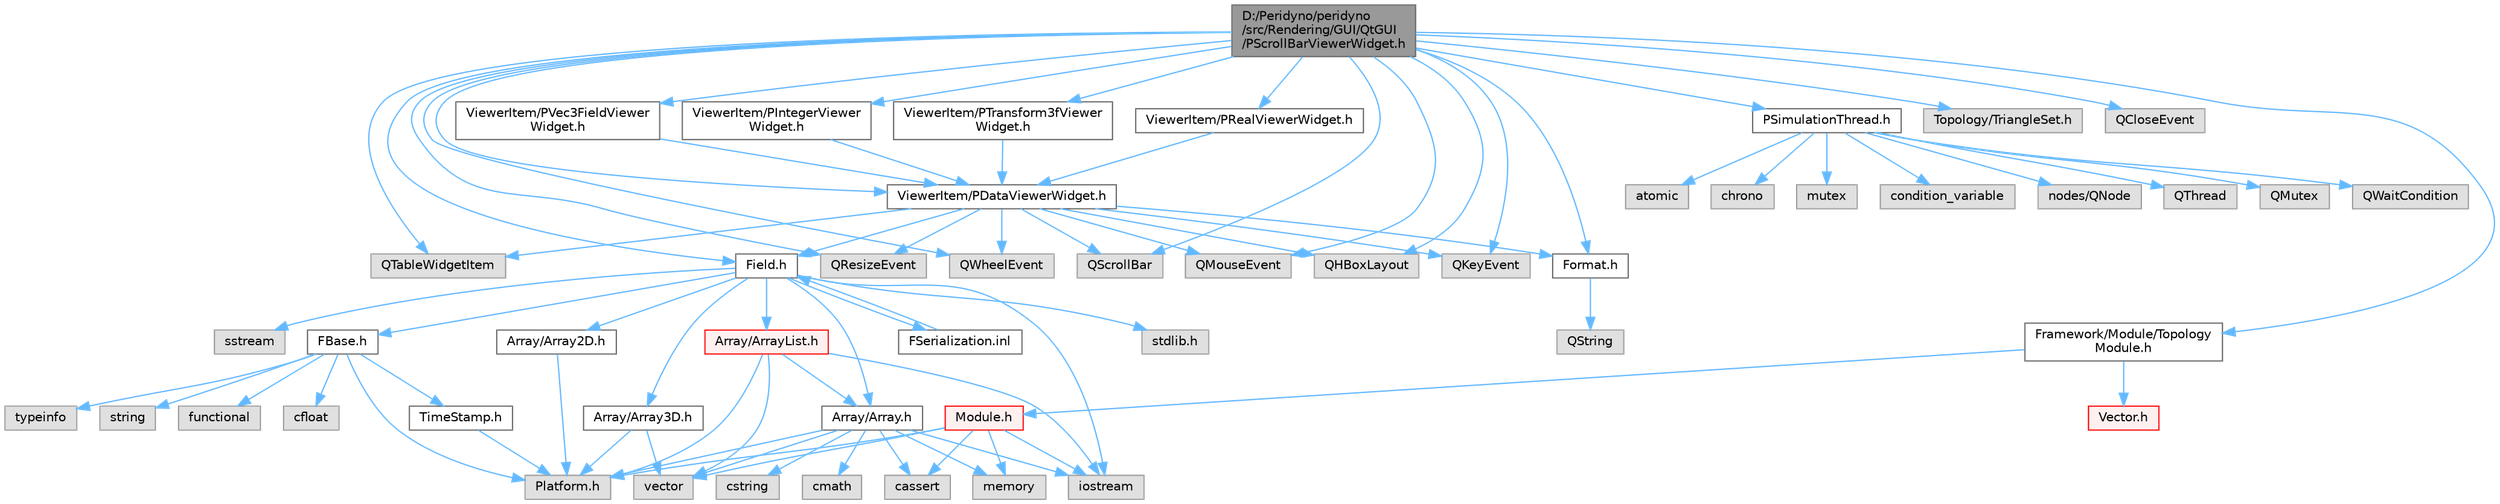 digraph "D:/Peridyno/peridyno/src/Rendering/GUI/QtGUI/PScrollBarViewerWidget.h"
{
 // LATEX_PDF_SIZE
  bgcolor="transparent";
  edge [fontname=Helvetica,fontsize=10,labelfontname=Helvetica,labelfontsize=10];
  node [fontname=Helvetica,fontsize=10,shape=box,height=0.2,width=0.4];
  Node1 [id="Node000001",label="D:/Peridyno/peridyno\l/src/Rendering/GUI/QtGUI\l/PScrollBarViewerWidget.h",height=0.2,width=0.4,color="gray40", fillcolor="grey60", style="filled", fontcolor="black",tooltip=" "];
  Node1 -> Node2 [id="edge1_Node000001_Node000002",color="steelblue1",style="solid",tooltip=" "];
  Node2 [id="Node000002",label="QTableWidgetItem",height=0.2,width=0.4,color="grey60", fillcolor="#E0E0E0", style="filled",tooltip=" "];
  Node1 -> Node3 [id="edge2_Node000001_Node000003",color="steelblue1",style="solid",tooltip=" "];
  Node3 [id="Node000003",label="Field.h",height=0.2,width=0.4,color="grey40", fillcolor="white", style="filled",URL="$_field_8h.html",tooltip=" "];
  Node3 -> Node4 [id="edge3_Node000003_Node000004",color="steelblue1",style="solid",tooltip=" "];
  Node4 [id="Node000004",label="iostream",height=0.2,width=0.4,color="grey60", fillcolor="#E0E0E0", style="filled",tooltip=" "];
  Node3 -> Node5 [id="edge4_Node000003_Node000005",color="steelblue1",style="solid",tooltip=" "];
  Node5 [id="Node000005",label="stdlib.h",height=0.2,width=0.4,color="grey60", fillcolor="#E0E0E0", style="filled",tooltip=" "];
  Node3 -> Node6 [id="edge5_Node000003_Node000006",color="steelblue1",style="solid",tooltip=" "];
  Node6 [id="Node000006",label="sstream",height=0.2,width=0.4,color="grey60", fillcolor="#E0E0E0", style="filled",tooltip=" "];
  Node3 -> Node7 [id="edge6_Node000003_Node000007",color="steelblue1",style="solid",tooltip=" "];
  Node7 [id="Node000007",label="FBase.h",height=0.2,width=0.4,color="grey40", fillcolor="white", style="filled",URL="$_f_base_8h.html",tooltip=" "];
  Node7 -> Node8 [id="edge7_Node000007_Node000008",color="steelblue1",style="solid",tooltip=" "];
  Node8 [id="Node000008",label="Platform.h",height=0.2,width=0.4,color="grey60", fillcolor="#E0E0E0", style="filled",tooltip=" "];
  Node7 -> Node9 [id="edge8_Node000007_Node000009",color="steelblue1",style="solid",tooltip=" "];
  Node9 [id="Node000009",label="TimeStamp.h",height=0.2,width=0.4,color="grey40", fillcolor="white", style="filled",URL="$_time_stamp_8h.html",tooltip=" "];
  Node9 -> Node8 [id="edge9_Node000009_Node000008",color="steelblue1",style="solid",tooltip=" "];
  Node7 -> Node10 [id="edge10_Node000007_Node000010",color="steelblue1",style="solid",tooltip=" "];
  Node10 [id="Node000010",label="typeinfo",height=0.2,width=0.4,color="grey60", fillcolor="#E0E0E0", style="filled",tooltip=" "];
  Node7 -> Node11 [id="edge11_Node000007_Node000011",color="steelblue1",style="solid",tooltip=" "];
  Node11 [id="Node000011",label="string",height=0.2,width=0.4,color="grey60", fillcolor="#E0E0E0", style="filled",tooltip=" "];
  Node7 -> Node12 [id="edge12_Node000007_Node000012",color="steelblue1",style="solid",tooltip=" "];
  Node12 [id="Node000012",label="functional",height=0.2,width=0.4,color="grey60", fillcolor="#E0E0E0", style="filled",tooltip=" "];
  Node7 -> Node13 [id="edge13_Node000007_Node000013",color="steelblue1",style="solid",tooltip=" "];
  Node13 [id="Node000013",label="cfloat",height=0.2,width=0.4,color="grey60", fillcolor="#E0E0E0", style="filled",tooltip=" "];
  Node3 -> Node14 [id="edge14_Node000003_Node000014",color="steelblue1",style="solid",tooltip=" "];
  Node14 [id="Node000014",label="Array/Array.h",height=0.2,width=0.4,color="grey40", fillcolor="white", style="filled",URL="$_array_8h.html",tooltip=" "];
  Node14 -> Node8 [id="edge15_Node000014_Node000008",color="steelblue1",style="solid",tooltip=" "];
  Node14 -> Node15 [id="edge16_Node000014_Node000015",color="steelblue1",style="solid",tooltip=" "];
  Node15 [id="Node000015",label="cassert",height=0.2,width=0.4,color="grey60", fillcolor="#E0E0E0", style="filled",tooltip=" "];
  Node14 -> Node16 [id="edge17_Node000014_Node000016",color="steelblue1",style="solid",tooltip=" "];
  Node16 [id="Node000016",label="vector",height=0.2,width=0.4,color="grey60", fillcolor="#E0E0E0", style="filled",tooltip=" "];
  Node14 -> Node4 [id="edge18_Node000014_Node000004",color="steelblue1",style="solid",tooltip=" "];
  Node14 -> Node17 [id="edge19_Node000014_Node000017",color="steelblue1",style="solid",tooltip=" "];
  Node17 [id="Node000017",label="cstring",height=0.2,width=0.4,color="grey60", fillcolor="#E0E0E0", style="filled",tooltip=" "];
  Node14 -> Node18 [id="edge20_Node000014_Node000018",color="steelblue1",style="solid",tooltip=" "];
  Node18 [id="Node000018",label="memory",height=0.2,width=0.4,color="grey60", fillcolor="#E0E0E0", style="filled",tooltip=" "];
  Node14 -> Node19 [id="edge21_Node000014_Node000019",color="steelblue1",style="solid",tooltip=" "];
  Node19 [id="Node000019",label="cmath",height=0.2,width=0.4,color="grey60", fillcolor="#E0E0E0", style="filled",tooltip=" "];
  Node3 -> Node20 [id="edge22_Node000003_Node000020",color="steelblue1",style="solid",tooltip=" "];
  Node20 [id="Node000020",label="Array/Array2D.h",height=0.2,width=0.4,color="grey40", fillcolor="white", style="filled",URL="$_array2_d_8h.html",tooltip=" "];
  Node20 -> Node8 [id="edge23_Node000020_Node000008",color="steelblue1",style="solid",tooltip=" "];
  Node3 -> Node21 [id="edge24_Node000003_Node000021",color="steelblue1",style="solid",tooltip=" "];
  Node21 [id="Node000021",label="Array/Array3D.h",height=0.2,width=0.4,color="grey40", fillcolor="white", style="filled",URL="$_array3_d_8h.html",tooltip=" "];
  Node21 -> Node8 [id="edge25_Node000021_Node000008",color="steelblue1",style="solid",tooltip=" "];
  Node21 -> Node16 [id="edge26_Node000021_Node000016",color="steelblue1",style="solid",tooltip=" "];
  Node3 -> Node22 [id="edge27_Node000003_Node000022",color="steelblue1",style="solid",tooltip=" "];
  Node22 [id="Node000022",label="Array/ArrayList.h",height=0.2,width=0.4,color="red", fillcolor="#FFF0F0", style="filled",URL="$_array_list_8h.html",tooltip=" "];
  Node22 -> Node16 [id="edge28_Node000022_Node000016",color="steelblue1",style="solid",tooltip=" "];
  Node22 -> Node4 [id="edge29_Node000022_Node000004",color="steelblue1",style="solid",tooltip=" "];
  Node22 -> Node8 [id="edge30_Node000022_Node000008",color="steelblue1",style="solid",tooltip=" "];
  Node22 -> Node14 [id="edge31_Node000022_Node000014",color="steelblue1",style="solid",tooltip=" "];
  Node3 -> Node63 [id="edge32_Node000003_Node000063",color="steelblue1",style="solid",tooltip=" "];
  Node63 [id="Node000063",label="FSerialization.inl",height=0.2,width=0.4,color="grey40", fillcolor="white", style="filled",URL="$_f_serialization_8inl.html",tooltip=" "];
  Node63 -> Node3 [id="edge33_Node000063_Node000003",color="steelblue1",style="solid",tooltip=" "];
  Node1 -> Node64 [id="edge34_Node000001_Node000064",color="steelblue1",style="solid",tooltip=" "];
  Node64 [id="Node000064",label="QResizeEvent",height=0.2,width=0.4,color="grey60", fillcolor="#E0E0E0", style="filled",tooltip=" "];
  Node1 -> Node65 [id="edge35_Node000001_Node000065",color="steelblue1",style="solid",tooltip=" "];
  Node65 [id="Node000065",label="QWheelEvent",height=0.2,width=0.4,color="grey60", fillcolor="#E0E0E0", style="filled",tooltip=" "];
  Node1 -> Node66 [id="edge36_Node000001_Node000066",color="steelblue1",style="solid",tooltip=" "];
  Node66 [id="Node000066",label="QScrollBar",height=0.2,width=0.4,color="grey60", fillcolor="#E0E0E0", style="filled",tooltip=" "];
  Node1 -> Node67 [id="edge37_Node000001_Node000067",color="steelblue1",style="solid",tooltip=" "];
  Node67 [id="Node000067",label="QMouseEvent",height=0.2,width=0.4,color="grey60", fillcolor="#E0E0E0", style="filled",tooltip=" "];
  Node1 -> Node68 [id="edge38_Node000001_Node000068",color="steelblue1",style="solid",tooltip=" "];
  Node68 [id="Node000068",label="QHBoxLayout",height=0.2,width=0.4,color="grey60", fillcolor="#E0E0E0", style="filled",tooltip=" "];
  Node1 -> Node69 [id="edge39_Node000001_Node000069",color="steelblue1",style="solid",tooltip=" "];
  Node69 [id="Node000069",label="QKeyEvent",height=0.2,width=0.4,color="grey60", fillcolor="#E0E0E0", style="filled",tooltip=" "];
  Node1 -> Node70 [id="edge40_Node000001_Node000070",color="steelblue1",style="solid",tooltip=" "];
  Node70 [id="Node000070",label="Format.h",height=0.2,width=0.4,color="grey40", fillcolor="white", style="filled",URL="$_format_8h.html",tooltip=" "];
  Node70 -> Node71 [id="edge41_Node000070_Node000071",color="steelblue1",style="solid",tooltip=" "];
  Node71 [id="Node000071",label="QString",height=0.2,width=0.4,color="grey60", fillcolor="#E0E0E0", style="filled",tooltip=" "];
  Node1 -> Node72 [id="edge42_Node000001_Node000072",color="steelblue1",style="solid",tooltip=" "];
  Node72 [id="Node000072",label="ViewerItem/PDataViewerWidget.h",height=0.2,width=0.4,color="grey40", fillcolor="white", style="filled",URL="$_p_data_viewer_widget_8h.html",tooltip=" "];
  Node72 -> Node2 [id="edge43_Node000072_Node000002",color="steelblue1",style="solid",tooltip=" "];
  Node72 -> Node3 [id="edge44_Node000072_Node000003",color="steelblue1",style="solid",tooltip=" "];
  Node72 -> Node64 [id="edge45_Node000072_Node000064",color="steelblue1",style="solid",tooltip=" "];
  Node72 -> Node65 [id="edge46_Node000072_Node000065",color="steelblue1",style="solid",tooltip=" "];
  Node72 -> Node66 [id="edge47_Node000072_Node000066",color="steelblue1",style="solid",tooltip=" "];
  Node72 -> Node67 [id="edge48_Node000072_Node000067",color="steelblue1",style="solid",tooltip=" "];
  Node72 -> Node68 [id="edge49_Node000072_Node000068",color="steelblue1",style="solid",tooltip=" "];
  Node72 -> Node69 [id="edge50_Node000072_Node000069",color="steelblue1",style="solid",tooltip=" "];
  Node72 -> Node70 [id="edge51_Node000072_Node000070",color="steelblue1",style="solid",tooltip=" "];
  Node1 -> Node73 [id="edge52_Node000001_Node000073",color="steelblue1",style="solid",tooltip=" "];
  Node73 [id="Node000073",label="ViewerItem/PVec3FieldViewer\lWidget.h",height=0.2,width=0.4,color="grey40", fillcolor="white", style="filled",URL="$_p_vec3_field_viewer_widget_8h.html",tooltip=" "];
  Node73 -> Node72 [id="edge53_Node000073_Node000072",color="steelblue1",style="solid",tooltip=" "];
  Node1 -> Node74 [id="edge54_Node000001_Node000074",color="steelblue1",style="solid",tooltip=" "];
  Node74 [id="Node000074",label="ViewerItem/PIntegerViewer\lWidget.h",height=0.2,width=0.4,color="grey40", fillcolor="white", style="filled",URL="$_p_integer_viewer_widget_8h.html",tooltip=" "];
  Node74 -> Node72 [id="edge55_Node000074_Node000072",color="steelblue1",style="solid",tooltip=" "];
  Node1 -> Node75 [id="edge56_Node000001_Node000075",color="steelblue1",style="solid",tooltip=" "];
  Node75 [id="Node000075",label="ViewerItem/PTransform3fViewer\lWidget.h",height=0.2,width=0.4,color="grey40", fillcolor="white", style="filled",URL="$_p_transform3f_viewer_widget_8h.html",tooltip=" "];
  Node75 -> Node72 [id="edge57_Node000075_Node000072",color="steelblue1",style="solid",tooltip=" "];
  Node1 -> Node76 [id="edge58_Node000001_Node000076",color="steelblue1",style="solid",tooltip=" "];
  Node76 [id="Node000076",label="ViewerItem/PRealViewerWidget.h",height=0.2,width=0.4,color="grey40", fillcolor="white", style="filled",URL="$_p_real_viewer_widget_8h.html",tooltip=" "];
  Node76 -> Node72 [id="edge59_Node000076_Node000072",color="steelblue1",style="solid",tooltip=" "];
  Node1 -> Node77 [id="edge60_Node000001_Node000077",color="steelblue1",style="solid",tooltip=" "];
  Node77 [id="Node000077",label="PSimulationThread.h",height=0.2,width=0.4,color="grey40", fillcolor="white", style="filled",URL="$_p_simulation_thread_8h.html",tooltip=" "];
  Node77 -> Node78 [id="edge61_Node000077_Node000078",color="steelblue1",style="solid",tooltip=" "];
  Node78 [id="Node000078",label="QThread",height=0.2,width=0.4,color="grey60", fillcolor="#E0E0E0", style="filled",tooltip=" "];
  Node77 -> Node79 [id="edge62_Node000077_Node000079",color="steelblue1",style="solid",tooltip=" "];
  Node79 [id="Node000079",label="QMutex",height=0.2,width=0.4,color="grey60", fillcolor="#E0E0E0", style="filled",tooltip=" "];
  Node77 -> Node80 [id="edge63_Node000077_Node000080",color="steelblue1",style="solid",tooltip=" "];
  Node80 [id="Node000080",label="QWaitCondition",height=0.2,width=0.4,color="grey60", fillcolor="#E0E0E0", style="filled",tooltip=" "];
  Node77 -> Node81 [id="edge64_Node000077_Node000081",color="steelblue1",style="solid",tooltip=" "];
  Node81 [id="Node000081",label="atomic",height=0.2,width=0.4,color="grey60", fillcolor="#E0E0E0", style="filled",tooltip=" "];
  Node77 -> Node82 [id="edge65_Node000077_Node000082",color="steelblue1",style="solid",tooltip=" "];
  Node82 [id="Node000082",label="chrono",height=0.2,width=0.4,color="grey60", fillcolor="#E0E0E0", style="filled",tooltip=" "];
  Node77 -> Node83 [id="edge66_Node000077_Node000083",color="steelblue1",style="solid",tooltip=" "];
  Node83 [id="Node000083",label="mutex",height=0.2,width=0.4,color="grey60", fillcolor="#E0E0E0", style="filled",tooltip=" "];
  Node77 -> Node84 [id="edge67_Node000077_Node000084",color="steelblue1",style="solid",tooltip=" "];
  Node84 [id="Node000084",label="condition_variable",height=0.2,width=0.4,color="grey60", fillcolor="#E0E0E0", style="filled",tooltip=" "];
  Node77 -> Node85 [id="edge68_Node000077_Node000085",color="steelblue1",style="solid",tooltip=" "];
  Node85 [id="Node000085",label="nodes/QNode",height=0.2,width=0.4,color="grey60", fillcolor="#E0E0E0", style="filled",tooltip=" "];
  Node1 -> Node86 [id="edge69_Node000001_Node000086",color="steelblue1",style="solid",tooltip=" "];
  Node86 [id="Node000086",label="Topology/TriangleSet.h",height=0.2,width=0.4,color="grey60", fillcolor="#E0E0E0", style="filled",tooltip=" "];
  Node1 -> Node87 [id="edge70_Node000001_Node000087",color="steelblue1",style="solid",tooltip=" "];
  Node87 [id="Node000087",label="QCloseEvent",height=0.2,width=0.4,color="grey60", fillcolor="#E0E0E0", style="filled",tooltip=" "];
  Node1 -> Node88 [id="edge71_Node000001_Node000088",color="steelblue1",style="solid",tooltip=" "];
  Node88 [id="Node000088",label="Framework/Module/Topology\lModule.h",height=0.2,width=0.4,color="grey40", fillcolor="white", style="filled",URL="$_topology_module_8h.html",tooltip=" "];
  Node88 -> Node27 [id="edge72_Node000088_Node000027",color="steelblue1",style="solid",tooltip=" "];
  Node27 [id="Node000027",label="Vector.h",height=0.2,width=0.4,color="red", fillcolor="#FFF0F0", style="filled",URL="$_vector_8h.html",tooltip=" "];
  Node88 -> Node89 [id="edge73_Node000088_Node000089",color="steelblue1",style="solid",tooltip=" "];
  Node89 [id="Node000089",label="Module.h",height=0.2,width=0.4,color="red", fillcolor="#FFF0F0", style="filled",URL="$_module_8h.html",tooltip=" "];
  Node89 -> Node8 [id="edge74_Node000089_Node000008",color="steelblue1",style="solid",tooltip=" "];
  Node89 -> Node18 [id="edge75_Node000089_Node000018",color="steelblue1",style="solid",tooltip=" "];
  Node89 -> Node16 [id="edge76_Node000089_Node000016",color="steelblue1",style="solid",tooltip=" "];
  Node89 -> Node15 [id="edge77_Node000089_Node000015",color="steelblue1",style="solid",tooltip=" "];
  Node89 -> Node4 [id="edge78_Node000089_Node000004",color="steelblue1",style="solid",tooltip=" "];
}
